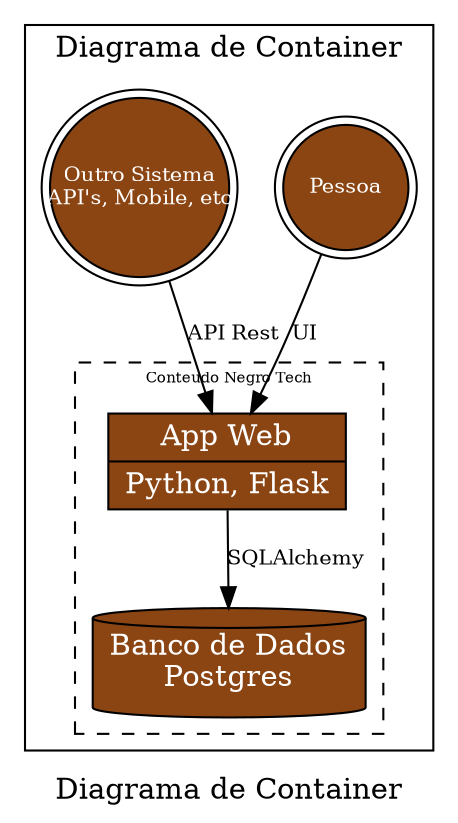 digraph diagramaContainer {
	label="Diagrama de Container";
	
	subgraph cluster_principal {
		node[shape=record,style=filled,fillcolor=chocolate4,fontcolor=white]
		pessoa[label="Pessoa",shape="doublecircle", fontsize="10.0"]
  		outroSistema[label="Outro Sistema\nAPI's, Mobile, etc", shape="doublecircle",width=1.2,fixedsize=true,fontsize="10.0"]

  		subgraph cluster_container {
  			style=dashed;
  			label="Conteudo Negro Tech";
  			fontsize="7.0";
			conteudoNegroTech[label="{App Web|Python, Flask}"]
			bancoDados[label="Banco de Dados\nPostgres",shape="cylinder"]

			conteudoNegroTech -> bancoDados[label="SQLAlchemy",fontsize="10.0"];
		}

		pessoa -> conteudoNegroTech[label="UI",fontsize="10.0"];
  		outroSistema -> conteudoNegroTech[label="API Rest",fontsize="10.0"];
	}
}